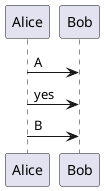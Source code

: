 @startuml

!$a = 10
!$ijk = "foo"

Alice -> Bob : A

!if ($ijk == "foo") && ($a + 10 >= 4)
    Alice -> Bob : yes
!else
    Alice -> Bob : This should not appear
!endif
Alice -> Bob : B

@enduml
